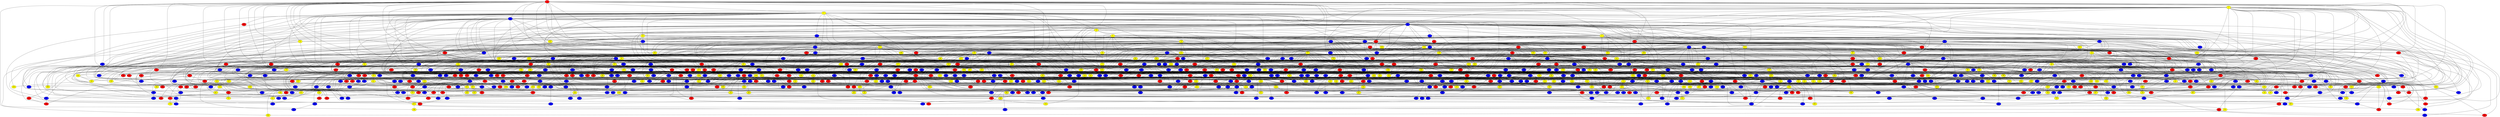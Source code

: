 graph {
0 [style = filled fillcolor = red];
1 [style = filled fillcolor = yellow];
2 [style = filled fillcolor = yellow];
3 [style = filled fillcolor = blue];
4 [style = filled fillcolor = blue];
5 [style = filled fillcolor = yellow];
6 [style = filled fillcolor = blue];
7 [style = filled fillcolor = blue];
8 [style = filled fillcolor = yellow];
9 [style = filled fillcolor = yellow];
10 [style = filled fillcolor = yellow];
11 [style = filled fillcolor = blue];
12 [style = filled fillcolor = blue];
13 [style = filled fillcolor = blue];
14 [style = filled fillcolor = yellow];
15 [style = filled fillcolor = blue];
16 [style = filled fillcolor = blue];
17 [style = filled fillcolor = blue];
18 [style = filled fillcolor = yellow];
19 [style = filled fillcolor = blue];
20 [style = filled fillcolor = blue];
21 [style = filled fillcolor = red];
22 [style = filled fillcolor = blue];
23 [style = filled fillcolor = blue];
24 [style = filled fillcolor = yellow];
25 [style = filled fillcolor = yellow];
26 [style = filled fillcolor = blue];
27 [style = filled fillcolor = red];
28 [style = filled fillcolor = blue];
29 [style = filled fillcolor = blue];
30 [style = filled fillcolor = yellow];
31 [style = filled fillcolor = blue];
32 [style = filled fillcolor = red];
33 [style = filled fillcolor = red];
34 [style = filled fillcolor = yellow];
35 [style = filled fillcolor = red];
36 [style = filled fillcolor = yellow];
37 [style = filled fillcolor = yellow];
38 [style = filled fillcolor = blue];
39 [style = filled fillcolor = yellow];
40 [style = filled fillcolor = red];
41 [style = filled fillcolor = red];
42 [style = filled fillcolor = red];
43 [style = filled fillcolor = yellow];
44 [style = filled fillcolor = yellow];
45 [style = filled fillcolor = blue];
46 [style = filled fillcolor = yellow];
47 [style = filled fillcolor = red];
48 [style = filled fillcolor = red];
49 [style = filled fillcolor = red];
50 [style = filled fillcolor = yellow];
51 [style = filled fillcolor = yellow];
52 [style = filled fillcolor = yellow];
53 [style = filled fillcolor = red];
54 [style = filled fillcolor = blue];
55 [style = filled fillcolor = blue];
56 [style = filled fillcolor = yellow];
57 [style = filled fillcolor = blue];
58 [style = filled fillcolor = red];
59 [style = filled fillcolor = yellow];
60 [style = filled fillcolor = blue];
61 [style = filled fillcolor = blue];
62 [style = filled fillcolor = red];
63 [style = filled fillcolor = blue];
64 [style = filled fillcolor = red];
65 [style = filled fillcolor = red];
66 [style = filled fillcolor = yellow];
67 [style = filled fillcolor = blue];
68 [style = filled fillcolor = blue];
69 [style = filled fillcolor = blue];
70 [style = filled fillcolor = blue];
71 [style = filled fillcolor = blue];
72 [style = filled fillcolor = red];
73 [style = filled fillcolor = blue];
74 [style = filled fillcolor = blue];
75 [style = filled fillcolor = red];
76 [style = filled fillcolor = red];
77 [style = filled fillcolor = blue];
78 [style = filled fillcolor = blue];
79 [style = filled fillcolor = red];
80 [style = filled fillcolor = yellow];
81 [style = filled fillcolor = blue];
82 [style = filled fillcolor = blue];
83 [style = filled fillcolor = blue];
84 [style = filled fillcolor = blue];
85 [style = filled fillcolor = red];
86 [style = filled fillcolor = red];
87 [style = filled fillcolor = yellow];
88 [style = filled fillcolor = red];
89 [style = filled fillcolor = yellow];
90 [style = filled fillcolor = yellow];
91 [style = filled fillcolor = yellow];
92 [style = filled fillcolor = yellow];
93 [style = filled fillcolor = red];
94 [style = filled fillcolor = yellow];
95 [style = filled fillcolor = red];
96 [style = filled fillcolor = blue];
97 [style = filled fillcolor = blue];
98 [style = filled fillcolor = blue];
99 [style = filled fillcolor = yellow];
100 [style = filled fillcolor = blue];
101 [style = filled fillcolor = yellow];
102 [style = filled fillcolor = yellow];
103 [style = filled fillcolor = yellow];
104 [style = filled fillcolor = blue];
105 [style = filled fillcolor = blue];
106 [style = filled fillcolor = red];
107 [style = filled fillcolor = blue];
108 [style = filled fillcolor = blue];
109 [style = filled fillcolor = yellow];
110 [style = filled fillcolor = yellow];
111 [style = filled fillcolor = blue];
112 [style = filled fillcolor = red];
113 [style = filled fillcolor = blue];
114 [style = filled fillcolor = yellow];
115 [style = filled fillcolor = red];
116 [style = filled fillcolor = yellow];
117 [style = filled fillcolor = blue];
118 [style = filled fillcolor = red];
119 [style = filled fillcolor = blue];
120 [style = filled fillcolor = blue];
121 [style = filled fillcolor = red];
122 [style = filled fillcolor = red];
123 [style = filled fillcolor = red];
124 [style = filled fillcolor = red];
125 [style = filled fillcolor = red];
126 [style = filled fillcolor = red];
127 [style = filled fillcolor = blue];
128 [style = filled fillcolor = yellow];
129 [style = filled fillcolor = blue];
130 [style = filled fillcolor = red];
131 [style = filled fillcolor = yellow];
132 [style = filled fillcolor = red];
133 [style = filled fillcolor = blue];
134 [style = filled fillcolor = blue];
135 [style = filled fillcolor = blue];
136 [style = filled fillcolor = red];
137 [style = filled fillcolor = yellow];
138 [style = filled fillcolor = yellow];
139 [style = filled fillcolor = yellow];
140 [style = filled fillcolor = red];
141 [style = filled fillcolor = blue];
142 [style = filled fillcolor = yellow];
143 [style = filled fillcolor = blue];
144 [style = filled fillcolor = blue];
145 [style = filled fillcolor = blue];
146 [style = filled fillcolor = blue];
147 [style = filled fillcolor = blue];
148 [style = filled fillcolor = red];
149 [style = filled fillcolor = blue];
150 [style = filled fillcolor = blue];
151 [style = filled fillcolor = red];
152 [style = filled fillcolor = blue];
153 [style = filled fillcolor = red];
154 [style = filled fillcolor = red];
155 [style = filled fillcolor = blue];
156 [style = filled fillcolor = red];
157 [style = filled fillcolor = red];
158 [style = filled fillcolor = yellow];
159 [style = filled fillcolor = blue];
160 [style = filled fillcolor = blue];
161 [style = filled fillcolor = blue];
162 [style = filled fillcolor = red];
163 [style = filled fillcolor = blue];
164 [style = filled fillcolor = yellow];
165 [style = filled fillcolor = red];
166 [style = filled fillcolor = yellow];
167 [style = filled fillcolor = blue];
168 [style = filled fillcolor = blue];
169 [style = filled fillcolor = blue];
170 [style = filled fillcolor = yellow];
171 [style = filled fillcolor = red];
172 [style = filled fillcolor = blue];
173 [style = filled fillcolor = yellow];
174 [style = filled fillcolor = blue];
175 [style = filled fillcolor = blue];
176 [style = filled fillcolor = red];
177 [style = filled fillcolor = yellow];
178 [style = filled fillcolor = blue];
179 [style = filled fillcolor = red];
180 [style = filled fillcolor = yellow];
181 [style = filled fillcolor = red];
182 [style = filled fillcolor = blue];
183 [style = filled fillcolor = red];
184 [style = filled fillcolor = yellow];
185 [style = filled fillcolor = yellow];
186 [style = filled fillcolor = red];
187 [style = filled fillcolor = red];
188 [style = filled fillcolor = red];
189 [style = filled fillcolor = red];
190 [style = filled fillcolor = red];
191 [style = filled fillcolor = blue];
192 [style = filled fillcolor = blue];
193 [style = filled fillcolor = red];
194 [style = filled fillcolor = yellow];
195 [style = filled fillcolor = red];
196 [style = filled fillcolor = blue];
197 [style = filled fillcolor = blue];
198 [style = filled fillcolor = yellow];
199 [style = filled fillcolor = yellow];
200 [style = filled fillcolor = blue];
201 [style = filled fillcolor = red];
202 [style = filled fillcolor = red];
203 [style = filled fillcolor = red];
204 [style = filled fillcolor = blue];
205 [style = filled fillcolor = yellow];
206 [style = filled fillcolor = yellow];
207 [style = filled fillcolor = red];
208 [style = filled fillcolor = blue];
209 [style = filled fillcolor = blue];
210 [style = filled fillcolor = blue];
211 [style = filled fillcolor = yellow];
212 [style = filled fillcolor = yellow];
213 [style = filled fillcolor = red];
214 [style = filled fillcolor = yellow];
215 [style = filled fillcolor = yellow];
216 [style = filled fillcolor = red];
217 [style = filled fillcolor = blue];
218 [style = filled fillcolor = blue];
219 [style = filled fillcolor = red];
220 [style = filled fillcolor = blue];
221 [style = filled fillcolor = yellow];
222 [style = filled fillcolor = blue];
223 [style = filled fillcolor = blue];
224 [style = filled fillcolor = blue];
225 [style = filled fillcolor = red];
226 [style = filled fillcolor = yellow];
227 [style = filled fillcolor = red];
228 [style = filled fillcolor = blue];
229 [style = filled fillcolor = red];
230 [style = filled fillcolor = red];
231 [style = filled fillcolor = yellow];
232 [style = filled fillcolor = blue];
233 [style = filled fillcolor = red];
234 [style = filled fillcolor = blue];
235 [style = filled fillcolor = yellow];
236 [style = filled fillcolor = blue];
237 [style = filled fillcolor = yellow];
238 [style = filled fillcolor = red];
239 [style = filled fillcolor = yellow];
240 [style = filled fillcolor = red];
241 [style = filled fillcolor = blue];
242 [style = filled fillcolor = yellow];
243 [style = filled fillcolor = blue];
244 [style = filled fillcolor = blue];
245 [style = filled fillcolor = red];
246 [style = filled fillcolor = red];
247 [style = filled fillcolor = blue];
248 [style = filled fillcolor = red];
249 [style = filled fillcolor = blue];
250 [style = filled fillcolor = yellow];
251 [style = filled fillcolor = red];
252 [style = filled fillcolor = red];
253 [style = filled fillcolor = blue];
254 [style = filled fillcolor = blue];
255 [style = filled fillcolor = blue];
256 [style = filled fillcolor = red];
257 [style = filled fillcolor = blue];
258 [style = filled fillcolor = blue];
259 [style = filled fillcolor = blue];
260 [style = filled fillcolor = red];
261 [style = filled fillcolor = yellow];
262 [style = filled fillcolor = blue];
263 [style = filled fillcolor = yellow];
264 [style = filled fillcolor = red];
265 [style = filled fillcolor = blue];
266 [style = filled fillcolor = red];
267 [style = filled fillcolor = blue];
268 [style = filled fillcolor = yellow];
269 [style = filled fillcolor = blue];
270 [style = filled fillcolor = red];
271 [style = filled fillcolor = red];
272 [style = filled fillcolor = yellow];
273 [style = filled fillcolor = blue];
274 [style = filled fillcolor = yellow];
275 [style = filled fillcolor = red];
276 [style = filled fillcolor = blue];
277 [style = filled fillcolor = blue];
278 [style = filled fillcolor = yellow];
279 [style = filled fillcolor = blue];
280 [style = filled fillcolor = blue];
281 [style = filled fillcolor = yellow];
282 [style = filled fillcolor = blue];
283 [style = filled fillcolor = blue];
284 [style = filled fillcolor = red];
285 [style = filled fillcolor = blue];
286 [style = filled fillcolor = yellow];
287 [style = filled fillcolor = yellow];
288 [style = filled fillcolor = blue];
289 [style = filled fillcolor = blue];
290 [style = filled fillcolor = red];
291 [style = filled fillcolor = red];
292 [style = filled fillcolor = yellow];
293 [style = filled fillcolor = yellow];
294 [style = filled fillcolor = blue];
295 [style = filled fillcolor = red];
296 [style = filled fillcolor = red];
297 [style = filled fillcolor = blue];
298 [style = filled fillcolor = blue];
299 [style = filled fillcolor = yellow];
300 [style = filled fillcolor = red];
301 [style = filled fillcolor = red];
302 [style = filled fillcolor = yellow];
303 [style = filled fillcolor = yellow];
304 [style = filled fillcolor = red];
305 [style = filled fillcolor = yellow];
306 [style = filled fillcolor = yellow];
307 [style = filled fillcolor = red];
308 [style = filled fillcolor = red];
309 [style = filled fillcolor = blue];
310 [style = filled fillcolor = red];
311 [style = filled fillcolor = yellow];
312 [style = filled fillcolor = blue];
313 [style = filled fillcolor = yellow];
314 [style = filled fillcolor = red];
315 [style = filled fillcolor = yellow];
316 [style = filled fillcolor = red];
317 [style = filled fillcolor = red];
318 [style = filled fillcolor = red];
319 [style = filled fillcolor = red];
320 [style = filled fillcolor = red];
321 [style = filled fillcolor = yellow];
322 [style = filled fillcolor = blue];
323 [style = filled fillcolor = red];
324 [style = filled fillcolor = yellow];
325 [style = filled fillcolor = blue];
326 [style = filled fillcolor = blue];
327 [style = filled fillcolor = yellow];
328 [style = filled fillcolor = blue];
329 [style = filled fillcolor = blue];
330 [style = filled fillcolor = yellow];
331 [style = filled fillcolor = blue];
332 [style = filled fillcolor = yellow];
333 [style = filled fillcolor = blue];
334 [style = filled fillcolor = blue];
335 [style = filled fillcolor = blue];
336 [style = filled fillcolor = blue];
337 [style = filled fillcolor = yellow];
338 [style = filled fillcolor = red];
339 [style = filled fillcolor = blue];
340 [style = filled fillcolor = yellow];
341 [style = filled fillcolor = blue];
342 [style = filled fillcolor = red];
343 [style = filled fillcolor = red];
344 [style = filled fillcolor = blue];
345 [style = filled fillcolor = yellow];
346 [style = filled fillcolor = yellow];
347 [style = filled fillcolor = red];
348 [style = filled fillcolor = red];
349 [style = filled fillcolor = yellow];
350 [style = filled fillcolor = blue];
351 [style = filled fillcolor = red];
352 [style = filled fillcolor = blue];
353 [style = filled fillcolor = blue];
354 [style = filled fillcolor = blue];
355 [style = filled fillcolor = yellow];
356 [style = filled fillcolor = blue];
357 [style = filled fillcolor = red];
358 [style = filled fillcolor = blue];
359 [style = filled fillcolor = red];
360 [style = filled fillcolor = blue];
361 [style = filled fillcolor = blue];
362 [style = filled fillcolor = blue];
363 [style = filled fillcolor = blue];
364 [style = filled fillcolor = blue];
365 [style = filled fillcolor = yellow];
366 [style = filled fillcolor = red];
367 [style = filled fillcolor = yellow];
368 [style = filled fillcolor = blue];
369 [style = filled fillcolor = blue];
370 [style = filled fillcolor = blue];
371 [style = filled fillcolor = blue];
372 [style = filled fillcolor = blue];
373 [style = filled fillcolor = blue];
374 [style = filled fillcolor = yellow];
375 [style = filled fillcolor = yellow];
376 [style = filled fillcolor = blue];
377 [style = filled fillcolor = yellow];
378 [style = filled fillcolor = blue];
379 [style = filled fillcolor = red];
380 [style = filled fillcolor = blue];
381 [style = filled fillcolor = red];
382 [style = filled fillcolor = blue];
383 [style = filled fillcolor = red];
384 [style = filled fillcolor = yellow];
385 [style = filled fillcolor = blue];
386 [style = filled fillcolor = blue];
387 [style = filled fillcolor = yellow];
388 [style = filled fillcolor = red];
389 [style = filled fillcolor = yellow];
390 [style = filled fillcolor = yellow];
391 [style = filled fillcolor = blue];
392 [style = filled fillcolor = red];
393 [style = filled fillcolor = red];
394 [style = filled fillcolor = blue];
395 [style = filled fillcolor = red];
396 [style = filled fillcolor = blue];
397 [style = filled fillcolor = yellow];
398 [style = filled fillcolor = red];
399 [style = filled fillcolor = red];
400 [style = filled fillcolor = yellow];
401 [style = filled fillcolor = blue];
402 [style = filled fillcolor = blue];
403 [style = filled fillcolor = yellow];
404 [style = filled fillcolor = blue];
405 [style = filled fillcolor = red];
406 [style = filled fillcolor = red];
407 [style = filled fillcolor = yellow];
408 [style = filled fillcolor = blue];
409 [style = filled fillcolor = yellow];
410 [style = filled fillcolor = blue];
411 [style = filled fillcolor = red];
412 [style = filled fillcolor = blue];
413 [style = filled fillcolor = blue];
414 [style = filled fillcolor = yellow];
415 [style = filled fillcolor = yellow];
416 [style = filled fillcolor = yellow];
417 [style = filled fillcolor = blue];
418 [style = filled fillcolor = blue];
419 [style = filled fillcolor = red];
420 [style = filled fillcolor = blue];
421 [style = filled fillcolor = red];
422 [style = filled fillcolor = blue];
423 [style = filled fillcolor = red];
424 [style = filled fillcolor = yellow];
425 [style = filled fillcolor = yellow];
426 [style = filled fillcolor = blue];
427 [style = filled fillcolor = yellow];
428 [style = filled fillcolor = red];
429 [style = filled fillcolor = red];
430 [style = filled fillcolor = blue];
431 [style = filled fillcolor = yellow];
432 [style = filled fillcolor = blue];
433 [style = filled fillcolor = red];
434 [style = filled fillcolor = red];
435 [style = filled fillcolor = red];
436 [style = filled fillcolor = yellow];
437 [style = filled fillcolor = yellow];
438 [style = filled fillcolor = red];
439 [style = filled fillcolor = blue];
440 [style = filled fillcolor = red];
441 [style = filled fillcolor = yellow];
442 [style = filled fillcolor = yellow];
443 [style = filled fillcolor = red];
444 [style = filled fillcolor = yellow];
445 [style = filled fillcolor = red];
446 [style = filled fillcolor = red];
447 [style = filled fillcolor = blue];
448 [style = filled fillcolor = red];
449 [style = filled fillcolor = blue];
450 [style = filled fillcolor = blue];
451 [style = filled fillcolor = yellow];
452 [style = filled fillcolor = blue];
453 [style = filled fillcolor = blue];
454 [style = filled fillcolor = red];
455 [style = filled fillcolor = yellow];
456 [style = filled fillcolor = blue];
457 [style = filled fillcolor = yellow];
458 [style = filled fillcolor = blue];
459 [style = filled fillcolor = blue];
460 [style = filled fillcolor = red];
461 [style = filled fillcolor = blue];
462 [style = filled fillcolor = blue];
463 [style = filled fillcolor = blue];
464 [style = filled fillcolor = blue];
465 [style = filled fillcolor = blue];
466 [style = filled fillcolor = blue];
467 [style = filled fillcolor = blue];
468 [style = filled fillcolor = blue];
469 [style = filled fillcolor = blue];
470 [style = filled fillcolor = blue];
471 [style = filled fillcolor = red];
472 [style = filled fillcolor = red];
473 [style = filled fillcolor = blue];
474 [style = filled fillcolor = yellow];
475 [style = filled fillcolor = blue];
476 [style = filled fillcolor = red];
477 [style = filled fillcolor = yellow];
478 [style = filled fillcolor = yellow];
479 [style = filled fillcolor = red];
480 [style = filled fillcolor = blue];
481 [style = filled fillcolor = red];
482 [style = filled fillcolor = yellow];
483 [style = filled fillcolor = yellow];
484 [style = filled fillcolor = blue];
485 [style = filled fillcolor = blue];
486 [style = filled fillcolor = yellow];
487 [style = filled fillcolor = blue];
488 [style = filled fillcolor = yellow];
489 [style = filled fillcolor = blue];
490 [style = filled fillcolor = blue];
491 [style = filled fillcolor = blue];
492 [style = filled fillcolor = red];
493 [style = filled fillcolor = red];
494 [style = filled fillcolor = yellow];
495 [style = filled fillcolor = blue];
496 [style = filled fillcolor = yellow];
497 [style = filled fillcolor = red];
498 [style = filled fillcolor = red];
499 [style = filled fillcolor = red];
500 [style = filled fillcolor = yellow];
501 [style = filled fillcolor = yellow];
502 [style = filled fillcolor = red];
503 [style = filled fillcolor = blue];
504 [style = filled fillcolor = blue];
505 [style = filled fillcolor = red];
506 [style = filled fillcolor = yellow];
507 [style = filled fillcolor = blue];
508 [style = filled fillcolor = yellow];
509 [style = filled fillcolor = blue];
510 [style = filled fillcolor = blue];
511 [style = filled fillcolor = blue];
512 [style = filled fillcolor = blue];
513 [style = filled fillcolor = blue];
514 [style = filled fillcolor = blue];
515 [style = filled fillcolor = blue];
516 [style = filled fillcolor = red];
517 [style = filled fillcolor = yellow];
518 [style = filled fillcolor = yellow];
519 [style = filled fillcolor = red];
520 [style = filled fillcolor = red];
521 [style = filled fillcolor = yellow];
522 [style = filled fillcolor = blue];
523 [style = filled fillcolor = red];
524 [style = filled fillcolor = blue];
525 [style = filled fillcolor = blue];
526 [style = filled fillcolor = blue];
527 [style = filled fillcolor = red];
528 [style = filled fillcolor = blue];
529 [style = filled fillcolor = red];
530 [style = filled fillcolor = yellow];
531 [style = filled fillcolor = blue];
532 [style = filled fillcolor = red];
533 [style = filled fillcolor = blue];
534 [style = filled fillcolor = red];
535 [style = filled fillcolor = blue];
536 [style = filled fillcolor = red];
537 [style = filled fillcolor = blue];
538 [style = filled fillcolor = red];
539 [style = filled fillcolor = blue];
540 [style = filled fillcolor = yellow];
541 [style = filled fillcolor = red];
542 [style = filled fillcolor = blue];
543 [style = filled fillcolor = red];
544 [style = filled fillcolor = yellow];
545 [style = filled fillcolor = blue];
546 [style = filled fillcolor = yellow];
547 [style = filled fillcolor = blue];
548 [style = filled fillcolor = blue];
549 [style = filled fillcolor = blue];
550 [style = filled fillcolor = blue];
551 [style = filled fillcolor = yellow];
552 [style = filled fillcolor = blue];
553 [style = filled fillcolor = yellow];
554 [style = filled fillcolor = blue];
555 [style = filled fillcolor = yellow];
556 [style = filled fillcolor = blue];
557 [style = filled fillcolor = blue];
558 [style = filled fillcolor = blue];
559 [style = filled fillcolor = blue];
560 [style = filled fillcolor = blue];
561 [style = filled fillcolor = blue];
562 [style = filled fillcolor = yellow];
563 [style = filled fillcolor = yellow];
564 [style = filled fillcolor = blue];
565 [style = filled fillcolor = blue];
566 [style = filled fillcolor = yellow];
567 [style = filled fillcolor = blue];
568 [style = filled fillcolor = blue];
569 [style = filled fillcolor = yellow];
570 [style = filled fillcolor = blue];
571 [style = filled fillcolor = blue];
572 [style = filled fillcolor = blue];
573 [style = filled fillcolor = blue];
574 [style = filled fillcolor = red];
575 [style = filled fillcolor = blue];
576 [style = filled fillcolor = blue];
577 [style = filled fillcolor = yellow];
578 [style = filled fillcolor = yellow];
579 [style = filled fillcolor = red];
580 [style = filled fillcolor = blue];
581 [style = filled fillcolor = yellow];
582 [style = filled fillcolor = blue];
583 [style = filled fillcolor = blue];
584 [style = filled fillcolor = red];
585 [style = filled fillcolor = blue];
586 [style = filled fillcolor = yellow];
587 [style = filled fillcolor = blue];
588 [style = filled fillcolor = yellow];
589 [style = filled fillcolor = red];
590 [style = filled fillcolor = yellow];
591 [style = filled fillcolor = yellow];
592 [style = filled fillcolor = yellow];
593 [style = filled fillcolor = yellow];
594 [style = filled fillcolor = blue];
595 [style = filled fillcolor = blue];
596 [style = filled fillcolor = blue];
597 [style = filled fillcolor = yellow];
598 [style = filled fillcolor = yellow];
599 [style = filled fillcolor = blue];
600 [style = filled fillcolor = blue];
601 [style = filled fillcolor = yellow];
602 [style = filled fillcolor = red];
603 [style = filled fillcolor = blue];
604 [style = filled fillcolor = blue];
605 [style = filled fillcolor = blue];
606 [style = filled fillcolor = blue];
607 [style = filled fillcolor = yellow];
608 [style = filled fillcolor = yellow];
609 [style = filled fillcolor = blue];
610 [style = filled fillcolor = yellow];
611 [style = filled fillcolor = red];
612 [style = filled fillcolor = red];
613 [style = filled fillcolor = yellow];
614 [style = filled fillcolor = yellow];
615 [style = filled fillcolor = blue];
616 [style = filled fillcolor = red];
617 [style = filled fillcolor = yellow];
618 [style = filled fillcolor = blue];
619 [style = filled fillcolor = blue];
620 [style = filled fillcolor = red];
621 [style = filled fillcolor = red];
622 [style = filled fillcolor = yellow];
623 [style = filled fillcolor = yellow];
624 [style = filled fillcolor = red];
625 [style = filled fillcolor = red];
626 [style = filled fillcolor = blue];
627 [style = filled fillcolor = yellow];
628 [style = filled fillcolor = blue];
629 [style = filled fillcolor = yellow];
630 [style = filled fillcolor = yellow];
631 [style = filled fillcolor = blue];
632 [style = filled fillcolor = blue];
633 [style = filled fillcolor = blue];
634 [style = filled fillcolor = blue];
635 [style = filled fillcolor = red];
636 [style = filled fillcolor = blue];
637 [style = filled fillcolor = red];
638 [style = filled fillcolor = blue];
639 [style = filled fillcolor = blue];
640 [style = filled fillcolor = red];
641 [style = filled fillcolor = blue];
642 [style = filled fillcolor = blue];
643 [style = filled fillcolor = yellow];
644 [style = filled fillcolor = blue];
645 [style = filled fillcolor = red];
646 [style = filled fillcolor = blue];
647 [style = filled fillcolor = yellow];
648 [style = filled fillcolor = blue];
649 [style = filled fillcolor = blue];
650 [style = filled fillcolor = blue];
651 [style = filled fillcolor = yellow];
652 [style = filled fillcolor = yellow];
653 [style = filled fillcolor = blue];
654 [style = filled fillcolor = yellow];
655 [style = filled fillcolor = blue];
656 [style = filled fillcolor = blue];
657 [style = filled fillcolor = red];
658 [style = filled fillcolor = blue];
659 [style = filled fillcolor = blue];
660 [style = filled fillcolor = blue];
661 [style = filled fillcolor = blue];
662 [style = filled fillcolor = blue];
663 [style = filled fillcolor = blue];
664 [style = filled fillcolor = red];
665 [style = filled fillcolor = yellow];
666 [style = filled fillcolor = blue];
667 [style = filled fillcolor = yellow];
668 [style = filled fillcolor = blue];
669 [style = filled fillcolor = red];
670 [style = filled fillcolor = red];
671 [style = filled fillcolor = blue];
672 [style = filled fillcolor = yellow];
673 [style = filled fillcolor = red];
674 [style = filled fillcolor = red];
675 [style = filled fillcolor = red];
676 [style = filled fillcolor = blue];
677 [style = filled fillcolor = blue];
678 [style = filled fillcolor = blue];
679 [style = filled fillcolor = red];
680 [style = filled fillcolor = blue];
681 [style = filled fillcolor = red];
682 [style = filled fillcolor = blue];
683 [style = filled fillcolor = blue];
684 [style = filled fillcolor = red];
685 [style = filled fillcolor = yellow];
686 [style = filled fillcolor = blue];
687 [style = filled fillcolor = yellow];
688 [style = filled fillcolor = yellow];
689 [style = filled fillcolor = blue];
690 [style = filled fillcolor = yellow];
691 [style = filled fillcolor = blue];
692 [style = filled fillcolor = blue];
693 [style = filled fillcolor = blue];
694 [style = filled fillcolor = red];
695 [style = filled fillcolor = blue];
696 [style = filled fillcolor = blue];
697 [style = filled fillcolor = blue];
698 [style = filled fillcolor = yellow];
699 [style = filled fillcolor = red];
700 [style = filled fillcolor = blue];
701 [style = filled fillcolor = yellow];
702 [style = filled fillcolor = blue];
703 [style = filled fillcolor = blue];
704 [style = filled fillcolor = red];
705 [style = filled fillcolor = yellow];
706 [style = filled fillcolor = red];
707 [style = filled fillcolor = yellow];
708 [style = filled fillcolor = blue];
709 [style = filled fillcolor = red];
710 [style = filled fillcolor = yellow];
711 [style = filled fillcolor = blue];
712 [style = filled fillcolor = yellow];
713 [style = filled fillcolor = red];
714 [style = filled fillcolor = red];
715 [style = filled fillcolor = blue];
716 [style = filled fillcolor = yellow];
717 [style = filled fillcolor = red];
718 [style = filled fillcolor = blue];
719 [style = filled fillcolor = yellow];
720 [style = filled fillcolor = red];
721 [style = filled fillcolor = blue];
722 [style = filled fillcolor = red];
723 [style = filled fillcolor = blue];
724 [style = filled fillcolor = yellow];
725 [style = filled fillcolor = red];
726 [style = filled fillcolor = red];
727 [style = filled fillcolor = yellow];
728 [style = filled fillcolor = blue];
729 [style = filled fillcolor = yellow];
730 [style = filled fillcolor = red];
731 [style = filled fillcolor = blue];
732 [style = filled fillcolor = blue];
733 [style = filled fillcolor = yellow];
734 [style = filled fillcolor = blue];
735 [style = filled fillcolor = red];
736 [style = filled fillcolor = yellow];
737 [style = filled fillcolor = blue];
738 [style = filled fillcolor = red];
739 [style = filled fillcolor = blue];
740 [style = filled fillcolor = blue];
741 [style = filled fillcolor = yellow];
742 [style = filled fillcolor = red];
743 [style = filled fillcolor = blue];
744 [style = filled fillcolor = blue];
745 [style = filled fillcolor = blue];
746 [style = filled fillcolor = blue];
747 [style = filled fillcolor = yellow];
748 [style = filled fillcolor = blue];
749 [style = filled fillcolor = yellow];
750 [style = filled fillcolor = blue];
751 [style = filled fillcolor = yellow];
752 [style = filled fillcolor = blue];
753 [style = filled fillcolor = blue];
754 [style = filled fillcolor = red];
755 [style = filled fillcolor = yellow];
756 [style = filled fillcolor = blue];
757 [style = filled fillcolor = red];
758 [style = filled fillcolor = yellow];
759 [style = filled fillcolor = red];
760 [style = filled fillcolor = red];
761 [style = filled fillcolor = yellow];
762 [style = filled fillcolor = red];
763 [style = filled fillcolor = blue];
764 [style = filled fillcolor = red];
765 [style = filled fillcolor = yellow];
766 [style = filled fillcolor = blue];
767 [style = filled fillcolor = red];
768 [style = filled fillcolor = red];
769 [style = filled fillcolor = red];
770 [style = filled fillcolor = yellow];
771 [style = filled fillcolor = yellow];
772 [style = filled fillcolor = red];
773 [style = filled fillcolor = blue];
774 [style = filled fillcolor = blue];
775 [style = filled fillcolor = blue];
776 [style = filled fillcolor = blue];
777 [style = filled fillcolor = yellow];
778 [style = filled fillcolor = red];
779 [style = filled fillcolor = yellow];
780 [style = filled fillcolor = yellow];
781 [style = filled fillcolor = blue];
782 [style = filled fillcolor = blue];
783 [style = filled fillcolor = red];
784 [style = filled fillcolor = red];
785 [style = filled fillcolor = blue];
786 [style = filled fillcolor = yellow];
787 [style = filled fillcolor = red];
788 [style = filled fillcolor = red];
789 [style = filled fillcolor = yellow];
790 [style = filled fillcolor = red];
791 [style = filled fillcolor = blue];
792 [style = filled fillcolor = blue];
793 [style = filled fillcolor = red];
794 [style = filled fillcolor = blue];
795 [style = filled fillcolor = yellow];
796 [style = filled fillcolor = blue];
797 [style = filled fillcolor = red];
798 [style = filled fillcolor = blue];
799 [style = filled fillcolor = yellow];
800 [style = filled fillcolor = red];
801 [style = filled fillcolor = blue];
802 [style = filled fillcolor = red];
803 [style = filled fillcolor = red];
804 [style = filled fillcolor = blue];
805 [style = filled fillcolor = yellow];
806 [style = filled fillcolor = blue];
807 [style = filled fillcolor = blue];
808 [style = filled fillcolor = red];
809 [style = filled fillcolor = blue];
810 [style = filled fillcolor = yellow];
811 [style = filled fillcolor = blue];
812 [style = filled fillcolor = blue];
813 [style = filled fillcolor = yellow];
814 [style = filled fillcolor = blue];
815 [style = filled fillcolor = blue];
816 [style = filled fillcolor = blue];
817 [style = filled fillcolor = blue];
818 [style = filled fillcolor = blue];
819 [style = filled fillcolor = yellow];
820 [style = filled fillcolor = yellow];
821 [style = filled fillcolor = blue];
822 [style = filled fillcolor = blue];
823 [style = filled fillcolor = blue];
824 [style = filled fillcolor = red];
825 [style = filled fillcolor = blue];
826 [style = filled fillcolor = blue];
827 [style = filled fillcolor = yellow];
828 [style = filled fillcolor = blue];
829 [style = filled fillcolor = blue];
830 [style = filled fillcolor = yellow];
831 [style = filled fillcolor = red];
832 [style = filled fillcolor = blue];
833 [style = filled fillcolor = yellow];
834 [style = filled fillcolor = red];
835 [style = filled fillcolor = blue];
836 [style = filled fillcolor = yellow];
837 [style = filled fillcolor = blue];
838 [style = filled fillcolor = blue];
839 [style = filled fillcolor = blue];
840 [style = filled fillcolor = red];
841 [style = filled fillcolor = blue];
842 [style = filled fillcolor = red];
843 [style = filled fillcolor = yellow];
844 [style = filled fillcolor = blue];
845 [style = filled fillcolor = blue];
846 [style = filled fillcolor = yellow];
847 [style = filled fillcolor = blue];
848 [style = filled fillcolor = red];
0 -- 12;
0 -- 17;
0 -- 27;
0 -- 28;
0 -- 33;
0 -- 46;
0 -- 52;
0 -- 59;
0 -- 65;
0 -- 72;
0 -- 98;
0 -- 106;
0 -- 107;
0 -- 125;
0 -- 134;
0 -- 142;
0 -- 170;
0 -- 195;
0 -- 213;
0 -- 273;
0 -- 314;
0 -- 320;
0 -- 327;
0 -- 433;
0 -- 448;
0 -- 470;
0 -- 495;
0 -- 499;
0 -- 502;
0 -- 605;
0 -- 639;
0 -- 655;
0 -- 661;
0 -- 691;
0 -- 4;
0 -- 3;
0 -- 2;
0 -- 1;
0 -- 779;
0 -- 796;
0 -- 810;
0 -- 830;
1 -- 2;
1 -- 3;
1 -- 4;
1 -- 5;
1 -- 21;
1 -- 49;
1 -- 64;
1 -- 99;
1 -- 152;
1 -- 161;
1 -- 197;
1 -- 202;
1 -- 253;
1 -- 258;
1 -- 327;
1 -- 361;
1 -- 374;
1 -- 436;
1 -- 439;
1 -- 462;
1 -- 467;
1 -- 538;
1 -- 581;
1 -- 608;
1 -- 628;
1 -- 630;
1 -- 644;
1 -- 687;
1 -- 703;
1 -- 840;
2 -- 3;
2 -- 6;
2 -- 8;
2 -- 10;
2 -- 11;
2 -- 19;
2 -- 27;
2 -- 34;
2 -- 36;
2 -- 42;
2 -- 44;
2 -- 45;
2 -- 46;
2 -- 48;
2 -- 56;
2 -- 86;
2 -- 88;
2 -- 96;
2 -- 113;
2 -- 124;
2 -- 144;
2 -- 147;
2 -- 162;
2 -- 163;
2 -- 168;
2 -- 214;
2 -- 218;
2 -- 223;
2 -- 237;
2 -- 251;
2 -- 262;
2 -- 340;
2 -- 344;
2 -- 349;
2 -- 378;
2 -- 405;
2 -- 410;
2 -- 417;
2 -- 446;
2 -- 541;
2 -- 567;
2 -- 603;
2 -- 645;
2 -- 650;
2 -- 674;
2 -- 695;
2 -- 831;
2 -- 836;
3 -- 4;
3 -- 5;
3 -- 18;
3 -- 24;
3 -- 37;
3 -- 40;
3 -- 43;
3 -- 45;
3 -- 66;
3 -- 81;
3 -- 92;
3 -- 94;
3 -- 123;
3 -- 134;
3 -- 182;
3 -- 186;
3 -- 241;
3 -- 295;
3 -- 304;
3 -- 313;
3 -- 332;
3 -- 337;
3 -- 352;
3 -- 423;
3 -- 459;
3 -- 489;
3 -- 535;
3 -- 543;
3 -- 561;
3 -- 608;
3 -- 806;
4 -- 5;
4 -- 6;
4 -- 7;
4 -- 8;
4 -- 9;
4 -- 10;
4 -- 11;
4 -- 12;
4 -- 13;
4 -- 18;
4 -- 20;
4 -- 21;
4 -- 23;
4 -- 24;
4 -- 25;
4 -- 29;
4 -- 31;
4 -- 34;
4 -- 39;
4 -- 44;
4 -- 45;
4 -- 48;
4 -- 51;
4 -- 69;
4 -- 75;
4 -- 98;
4 -- 110;
4 -- 185;
4 -- 218;
4 -- 238;
4 -- 240;
4 -- 252;
4 -- 256;
4 -- 274;
4 -- 290;
4 -- 322;
4 -- 366;
4 -- 392;
4 -- 430;
4 -- 518;
4 -- 562;
4 -- 577;
4 -- 601;
4 -- 619;
4 -- 629;
4 -- 649;
4 -- 710;
4 -- 718;
4 -- 721;
4 -- 725;
4 -- 812;
4 -- 829;
5 -- 6;
5 -- 14;
5 -- 15;
5 -- 22;
5 -- 24;
5 -- 27;
5 -- 43;
5 -- 50;
5 -- 62;
5 -- 77;
5 -- 78;
5 -- 83;
5 -- 88;
5 -- 94;
5 -- 95;
5 -- 107;
5 -- 121;
5 -- 127;
5 -- 286;
5 -- 312;
5 -- 340;
5 -- 400;
5 -- 429;
5 -- 473;
5 -- 614;
5 -- 636;
5 -- 643;
5 -- 676;
5 -- 729;
6 -- 26;
6 -- 29;
6 -- 55;
6 -- 135;
6 -- 214;
6 -- 232;
6 -- 245;
6 -- 364;
6 -- 377;
6 -- 470;
6 -- 653;
6 -- 824;
7 -- 20;
7 -- 23;
7 -- 40;
7 -- 82;
7 -- 111;
7 -- 116;
7 -- 183;
7 -- 357;
7 -- 481;
8 -- 9;
8 -- 15;
8 -- 22;
8 -- 52;
8 -- 99;
8 -- 174;
8 -- 305;
8 -- 409;
8 -- 433;
8 -- 503;
8 -- 559;
8 -- 780;
9 -- 14;
9 -- 21;
9 -- 34;
9 -- 52;
9 -- 53;
9 -- 63;
9 -- 68;
9 -- 71;
9 -- 118;
9 -- 131;
9 -- 175;
9 -- 190;
9 -- 192;
9 -- 201;
9 -- 288;
9 -- 319;
9 -- 337;
9 -- 370;
9 -- 427;
9 -- 609;
9 -- 626;
9 -- 768;
10 -- 16;
10 -- 83;
10 -- 85;
10 -- 125;
10 -- 138;
10 -- 149;
10 -- 172;
10 -- 264;
10 -- 364;
10 -- 390;
10 -- 503;
11 -- 16;
11 -- 17;
11 -- 80;
11 -- 110;
11 -- 128;
11 -- 147;
11 -- 164;
11 -- 201;
11 -- 235;
11 -- 252;
11 -- 332;
11 -- 535;
11 -- 712;
12 -- 47;
12 -- 64;
12 -- 71;
12 -- 90;
12 -- 119;
12 -- 129;
12 -- 138;
12 -- 175;
12 -- 190;
12 -- 401;
12 -- 420;
12 -- 465;
12 -- 566;
12 -- 597;
12 -- 616;
12 -- 660;
12 -- 766;
12 -- 777;
12 -- 787;
12 -- 804;
13 -- 18;
13 -- 26;
13 -- 41;
13 -- 60;
13 -- 74;
13 -- 92;
13 -- 159;
13 -- 177;
13 -- 241;
13 -- 280;
13 -- 283;
13 -- 346;
13 -- 514;
13 -- 603;
13 -- 680;
13 -- 710;
13 -- 723;
13 -- 726;
13 -- 753;
14 -- 17;
14 -- 25;
14 -- 42;
14 -- 61;
14 -- 66;
14 -- 89;
14 -- 214;
14 -- 230;
14 -- 237;
14 -- 244;
14 -- 253;
14 -- 283;
14 -- 293;
14 -- 298;
14 -- 308;
14 -- 343;
14 -- 378;
14 -- 411;
14 -- 593;
14 -- 696;
14 -- 720;
14 -- 827;
14 -- 832;
15 -- 36;
15 -- 43;
15 -- 58;
15 -- 100;
15 -- 131;
15 -- 161;
15 -- 165;
15 -- 213;
15 -- 268;
15 -- 431;
15 -- 468;
15 -- 569;
15 -- 701;
16 -- 23;
16 -- 39;
16 -- 67;
16 -- 85;
16 -- 223;
16 -- 324;
16 -- 390;
16 -- 449;
16 -- 522;
16 -- 556;
16 -- 599;
17 -- 19;
17 -- 57;
17 -- 71;
17 -- 109;
17 -- 146;
17 -- 176;
17 -- 310;
17 -- 326;
17 -- 332;
17 -- 434;
17 -- 546;
17 -- 610;
17 -- 611;
17 -- 714;
17 -- 760;
17 -- 816;
18 -- 26;
18 -- 33;
18 -- 212;
18 -- 232;
18 -- 292;
18 -- 294;
18 -- 359;
18 -- 511;
18 -- 841;
19 -- 28;
19 -- 87;
19 -- 98;
19 -- 104;
19 -- 141;
19 -- 149;
19 -- 154;
19 -- 158;
19 -- 173;
19 -- 180;
19 -- 193;
19 -- 222;
19 -- 236;
19 -- 282;
19 -- 300;
19 -- 347;
19 -- 403;
19 -- 643;
19 -- 726;
19 -- 728;
19 -- 733;
19 -- 788;
19 -- 811;
20 -- 29;
20 -- 30;
20 -- 55;
20 -- 106;
20 -- 147;
20 -- 154;
20 -- 180;
20 -- 207;
20 -- 249;
20 -- 254;
20 -- 347;
20 -- 420;
20 -- 442;
20 -- 451;
20 -- 488;
20 -- 494;
20 -- 550;
20 -- 681;
20 -- 710;
20 -- 758;
20 -- 762;
21 -- 28;
21 -- 31;
21 -- 35;
21 -- 51;
21 -- 81;
21 -- 90;
21 -- 178;
21 -- 221;
21 -- 267;
21 -- 269;
21 -- 352;
21 -- 418;
21 -- 424;
21 -- 531;
21 -- 642;
21 -- 752;
21 -- 839;
22 -- 33;
22 -- 35;
22 -- 76;
22 -- 84;
22 -- 102;
22 -- 135;
22 -- 156;
22 -- 157;
22 -- 212;
22 -- 213;
22 -- 264;
22 -- 450;
22 -- 554;
22 -- 555;
22 -- 681;
22 -- 777;
23 -- 50;
23 -- 58;
23 -- 100;
23 -- 126;
23 -- 628;
23 -- 679;
23 -- 749;
23 -- 786;
23 -- 818;
24 -- 30;
24 -- 76;
24 -- 115;
24 -- 132;
24 -- 133;
24 -- 189;
24 -- 205;
24 -- 219;
24 -- 265;
24 -- 478;
24 -- 563;
24 -- 585;
24 -- 613;
24 -- 689;
24 -- 730;
24 -- 782;
25 -- 46;
25 -- 73;
25 -- 89;
25 -- 118;
25 -- 233;
25 -- 323;
25 -- 457;
25 -- 757;
25 -- 777;
26 -- 153;
26 -- 220;
26 -- 420;
26 -- 528;
26 -- 657;
27 -- 39;
27 -- 41;
27 -- 56;
27 -- 89;
27 -- 103;
27 -- 130;
27 -- 139;
27 -- 141;
27 -- 164;
27 -- 479;
27 -- 637;
27 -- 651;
27 -- 676;
27 -- 727;
28 -- 36;
28 -- 47;
28 -- 48;
28 -- 59;
28 -- 94;
28 -- 107;
28 -- 113;
28 -- 114;
28 -- 117;
28 -- 130;
28 -- 158;
28 -- 171;
28 -- 172;
28 -- 197;
28 -- 275;
28 -- 290;
28 -- 313;
28 -- 365;
28 -- 401;
28 -- 414;
28 -- 431;
28 -- 477;
28 -- 562;
28 -- 598;
28 -- 629;
28 -- 785;
28 -- 845;
29 -- 37;
29 -- 38;
29 -- 49;
29 -- 105;
29 -- 106;
29 -- 142;
29 -- 183;
29 -- 193;
29 -- 205;
29 -- 277;
29 -- 311;
29 -- 358;
29 -- 430;
29 -- 506;
29 -- 508;
29 -- 755;
29 -- 796;
30 -- 53;
30 -- 79;
30 -- 91;
30 -- 262;
30 -- 268;
30 -- 336;
30 -- 338;
30 -- 376;
30 -- 443;
30 -- 454;
30 -- 475;
30 -- 505;
30 -- 539;
30 -- 671;
31 -- 77;
31 -- 115;
31 -- 206;
32 -- 50;
32 -- 110;
32 -- 131;
32 -- 170;
32 -- 508;
32 -- 623;
33 -- 49;
33 -- 103;
33 -- 134;
33 -- 244;
33 -- 267;
33 -- 282;
33 -- 325;
33 -- 345;
33 -- 413;
33 -- 549;
33 -- 587;
33 -- 633;
33 -- 661;
33 -- 795;
34 -- 38;
34 -- 54;
34 -- 80;
34 -- 87;
34 -- 96;
34 -- 118;
34 -- 162;
34 -- 242;
34 -- 341;
34 -- 372;
34 -- 384;
34 -- 427;
34 -- 435;
34 -- 580;
34 -- 663;
34 -- 778;
35 -- 41;
35 -- 57;
35 -- 63;
35 -- 114;
35 -- 188;
35 -- 206;
35 -- 631;
35 -- 731;
36 -- 86;
36 -- 129;
36 -- 141;
36 -- 162;
36 -- 226;
36 -- 342;
36 -- 368;
36 -- 391;
36 -- 455;
36 -- 464;
36 -- 519;
36 -- 544;
36 -- 584;
36 -- 829;
37 -- 47;
37 -- 53;
37 -- 76;
37 -- 137;
37 -- 140;
37 -- 143;
37 -- 169;
37 -- 173;
37 -- 203;
37 -- 240;
37 -- 300;
37 -- 302;
37 -- 317;
37 -- 380;
37 -- 395;
37 -- 425;
37 -- 459;
37 -- 480;
37 -- 482;
37 -- 491;
37 -- 526;
37 -- 641;
37 -- 658;
37 -- 695;
37 -- 792;
37 -- 812;
37 -- 828;
38 -- 108;
38 -- 133;
38 -- 174;
38 -- 186;
38 -- 224;
38 -- 228;
38 -- 276;
38 -- 291;
38 -- 307;
38 -- 333;
38 -- 563;
38 -- 576;
38 -- 621;
38 -- 764;
38 -- 831;
39 -- 51;
39 -- 61;
39 -- 62;
39 -- 67;
39 -- 69;
39 -- 72;
39 -- 84;
39 -- 194;
39 -- 203;
39 -- 215;
39 -- 456;
39 -- 481;
39 -- 536;
39 -- 570;
39 -- 692;
39 -- 844;
41 -- 84;
41 -- 557;
41 -- 679;
41 -- 769;
42 -- 170;
42 -- 233;
42 -- 606;
42 -- 742;
43 -- 139;
43 -- 153;
43 -- 163;
43 -- 176;
43 -- 201;
43 -- 227;
43 -- 309;
43 -- 351;
43 -- 375;
43 -- 423;
43 -- 462;
43 -- 586;
43 -- 834;
44 -- 59;
44 -- 338;
44 -- 441;
44 -- 564;
44 -- 578;
44 -- 691;
44 -- 706;
44 -- 786;
45 -- 82;
45 -- 101;
45 -- 145;
45 -- 298;
45 -- 348;
45 -- 498;
45 -- 505;
45 -- 577;
46 -- 60;
46 -- 192;
46 -- 208;
46 -- 397;
46 -- 553;
46 -- 666;
46 -- 683;
46 -- 709;
47 -- 144;
47 -- 320;
47 -- 351;
47 -- 496;
47 -- 589;
47 -- 695;
47 -- 778;
47 -- 822;
48 -- 58;
48 -- 79;
48 -- 124;
48 -- 145;
48 -- 217;
48 -- 342;
48 -- 473;
48 -- 505;
48 -- 554;
48 -- 630;
48 -- 761;
49 -- 167;
49 -- 209;
49 -- 277;
49 -- 358;
49 -- 409;
49 -- 450;
49 -- 524;
49 -- 574;
49 -- 831;
50 -- 54;
50 -- 88;
50 -- 159;
50 -- 216;
50 -- 305;
50 -- 331;
50 -- 533;
50 -- 620;
50 -- 621;
50 -- 675;
51 -- 62;
51 -- 271;
51 -- 325;
51 -- 403;
51 -- 513;
52 -- 322;
52 -- 684;
52 -- 770;
53 -- 70;
53 -- 226;
53 -- 229;
53 -- 270;
53 -- 323;
53 -- 453;
53 -- 510;
53 -- 583;
53 -- 797;
54 -- 64;
54 -- 73;
54 -- 91;
54 -- 197;
54 -- 275;
54 -- 288;
54 -- 324;
54 -- 444;
54 -- 454;
54 -- 516;
54 -- 525;
54 -- 544;
54 -- 640;
55 -- 99;
55 -- 120;
55 -- 126;
55 -- 144;
55 -- 159;
55 -- 166;
55 -- 234;
55 -- 286;
55 -- 300;
55 -- 355;
55 -- 356;
55 -- 360;
55 -- 472;
55 -- 525;
55 -- 592;
55 -- 602;
55 -- 734;
55 -- 832;
56 -- 212;
56 -- 526;
56 -- 823;
57 -- 66;
57 -- 81;
57 -- 82;
57 -- 117;
57 -- 317;
57 -- 400;
57 -- 447;
57 -- 452;
57 -- 637;
57 -- 738;
58 -- 151;
58 -- 160;
58 -- 204;
58 -- 273;
58 -- 285;
58 -- 348;
58 -- 408;
58 -- 449;
58 -- 604;
58 -- 613;
59 -- 61;
59 -- 80;
59 -- 93;
59 -- 95;
59 -- 101;
59 -- 113;
59 -- 167;
59 -- 195;
59 -- 243;
59 -- 256;
59 -- 289;
59 -- 550;
59 -- 634;
59 -- 802;
60 -- 152;
60 -- 188;
60 -- 293;
60 -- 312;
60 -- 319;
60 -- 654;
61 -- 69;
61 -- 75;
61 -- 93;
61 -- 151;
61 -- 168;
61 -- 359;
61 -- 426;
61 -- 507;
62 -- 70;
62 -- 161;
62 -- 480;
63 -- 68;
63 -- 97;
63 -- 104;
63 -- 108;
63 -- 165;
63 -- 231;
63 -- 328;
63 -- 441;
63 -- 528;
63 -- 567;
63 -- 639;
63 -- 833;
64 -- 83;
64 -- 127;
64 -- 178;
64 -- 355;
64 -- 472;
64 -- 488;
65 -- 74;
65 -- 75;
65 -- 78;
65 -- 284;
65 -- 331;
65 -- 499;
65 -- 705;
66 -- 238;
66 -- 247;
66 -- 311;
66 -- 334;
66 -- 335;
66 -- 395;
66 -- 448;
66 -- 529;
66 -- 540;
67 -- 112;
67 -- 132;
67 -- 677;
68 -- 70;
68 -- 289;
68 -- 713;
69 -- 91;
69 -- 93;
69 -- 102;
69 -- 148;
69 -- 210;
69 -- 268;
69 -- 269;
69 -- 587;
69 -- 617;
69 -- 635;
69 -- 686;
70 -- 104;
70 -- 122;
70 -- 263;
70 -- 380;
71 -- 199;
71 -- 328;
71 -- 557;
71 -- 559;
72 -- 276;
72 -- 694;
73 -- 129;
73 -- 174;
73 -- 232;
73 -- 294;
73 -- 366;
73 -- 385;
73 -- 509;
73 -- 698;
74 -- 101;
74 -- 128;
74 -- 173;
74 -- 203;
74 -- 208;
74 -- 222;
74 -- 245;
74 -- 282;
74 -- 364;
74 -- 512;
74 -- 537;
74 -- 582;
74 -- 607;
74 -- 651;
74 -- 769;
74 -- 824;
75 -- 224;
75 -- 444;
75 -- 471;
75 -- 482;
75 -- 556;
75 -- 593;
75 -- 808;
77 -- 155;
77 -- 250;
77 -- 670;
77 -- 791;
77 -- 827;
78 -- 97;
78 -- 157;
78 -- 179;
78 -- 187;
78 -- 190;
78 -- 223;
78 -- 241;
78 -- 377;
78 -- 428;
78 -- 492;
78 -- 495;
78 -- 539;
78 -- 748;
78 -- 782;
78 -- 795;
78 -- 844;
79 -- 407;
79 -- 468;
79 -- 680;
79 -- 756;
79 -- 814;
80 -- 109;
80 -- 111;
80 -- 143;
80 -- 166;
80 -- 179;
80 -- 194;
80 -- 211;
80 -- 225;
80 -- 334;
80 -- 357;
80 -- 521;
80 -- 549;
80 -- 627;
80 -- 731;
81 -- 253;
81 -- 396;
81 -- 522;
81 -- 663;
81 -- 675;
82 -- 97;
82 -- 109;
82 -- 132;
82 -- 151;
82 -- 182;
82 -- 246;
82 -- 550;
82 -- 800;
83 -- 177;
83 -- 187;
83 -- 682;
83 -- 684;
83 -- 809;
83 -- 820;
84 -- 103;
84 -- 401;
84 -- 605;
84 -- 614;
84 -- 709;
84 -- 749;
85 -- 86;
85 -- 123;
85 -- 145;
85 -- 149;
85 -- 407;
85 -- 419;
85 -- 429;
85 -- 560;
85 -- 677;
85 -- 694;
86 -- 150;
86 -- 200;
86 -- 215;
86 -- 297;
86 -- 491;
86 -- 496;
86 -- 502;
86 -- 585;
86 -- 601;
86 -- 704;
86 -- 781;
87 -- 92;
87 -- 121;
87 -- 122;
88 -- 310;
88 -- 608;
88 -- 793;
89 -- 100;
89 -- 136;
89 -- 139;
89 -- 140;
90 -- 119;
90 -- 184;
90 -- 191;
90 -- 194;
90 -- 211;
90 -- 244;
90 -- 387;
90 -- 569;
90 -- 700;
91 -- 196;
91 -- 245;
91 -- 307;
91 -- 347;
91 -- 780;
92 -- 125;
92 -- 315;
92 -- 493;
92 -- 696;
93 -- 165;
93 -- 296;
93 -- 308;
93 -- 639;
93 -- 654;
93 -- 690;
93 -- 760;
94 -- 185;
94 -- 261;
94 -- 303;
94 -- 356;
94 -- 460;
94 -- 525;
94 -- 605;
94 -- 611;
96 -- 153;
96 -- 254;
96 -- 354;
96 -- 471;
96 -- 519;
96 -- 612;
96 -- 662;
97 -- 114;
97 -- 603;
97 -- 629;
98 -- 150;
98 -- 172;
98 -- 258;
98 -- 280;
98 -- 297;
98 -- 456;
98 -- 476;
98 -- 622;
98 -- 742;
99 -- 255;
99 -- 338;
99 -- 439;
99 -- 637;
99 -- 688;
99 -- 752;
100 -- 124;
100 -- 243;
100 -- 326;
100 -- 398;
100 -- 506;
100 -- 703;
100 -- 767;
100 -- 771;
100 -- 842;
101 -- 199;
101 -- 411;
101 -- 641;
101 -- 774;
102 -- 130;
102 -- 211;
102 -- 316;
102 -- 464;
102 -- 498;
102 -- 807;
103 -- 116;
103 -- 594;
103 -- 640;
104 -- 105;
104 -- 120;
104 -- 158;
104 -- 315;
104 -- 351;
104 -- 571;
104 -- 734;
104 -- 736;
104 -- 755;
105 -- 227;
105 -- 247;
106 -- 432;
106 -- 532;
106 -- 618;
107 -- 112;
107 -- 116;
107 -- 259;
107 -- 309;
107 -- 469;
107 -- 500;
107 -- 558;
108 -- 123;
108 -- 188;
108 -- 261;
108 -- 306;
108 -- 400;
108 -- 409;
108 -- 468;
108 -- 591;
109 -- 266;
109 -- 530;
110 -- 137;
110 -- 148;
110 -- 155;
110 -- 175;
110 -- 298;
110 -- 370;
110 -- 372;
110 -- 442;
110 -- 719;
110 -- 744;
110 -- 838;
111 -- 741;
112 -- 146;
112 -- 164;
112 -- 177;
112 -- 209;
112 -- 249;
112 -- 271;
112 -- 278;
112 -- 295;
112 -- 299;
112 -- 379;
112 -- 397;
112 -- 555;
112 -- 584;
112 -- 631;
112 -- 638;
113 -- 133;
113 -- 156;
113 -- 157;
113 -- 163;
113 -- 262;
113 -- 378;
113 -- 458;
113 -- 575;
113 -- 778;
113 -- 802;
113 -- 834;
114 -- 115;
114 -- 193;
114 -- 336;
114 -- 657;
114 -- 841;
115 -- 136;
115 -- 303;
115 -- 461;
115 -- 630;
115 -- 843;
116 -- 210;
116 -- 267;
116 -- 369;
116 -- 455;
116 -- 458;
116 -- 512;
116 -- 573;
116 -- 590;
116 -- 761;
117 -- 353;
117 -- 358;
117 -- 732;
117 -- 759;
117 -- 768;
117 -- 815;
118 -- 127;
118 -- 128;
118 -- 242;
118 -- 429;
118 -- 485;
118 -- 534;
118 -- 570;
118 -- 615;
118 -- 643;
118 -- 660;
118 -- 705;
119 -- 186;
119 -- 501;
120 -- 169;
120 -- 277;
120 -- 440;
120 -- 532;
121 -- 148;
121 -- 333;
121 -- 791;
122 -- 152;
122 -- 181;
122 -- 257;
122 -- 288;
122 -- 326;
122 -- 369;
122 -- 385;
122 -- 486;
122 -- 497;
122 -- 615;
122 -- 702;
122 -- 817;
122 -- 847;
123 -- 199;
123 -- 202;
123 -- 715;
124 -- 135;
124 -- 189;
124 -- 207;
124 -- 346;
124 -- 350;
124 -- 459;
124 -- 547;
124 -- 771;
124 -- 772;
125 -- 142;
125 -- 207;
125 -- 460;
125 -- 699;
126 -- 329;
126 -- 593;
126 -- 725;
127 -- 291;
127 -- 498;
127 -- 541;
127 -- 551;
128 -- 229;
129 -- 222;
129 -- 318;
129 -- 632;
129 -- 721;
130 -- 250;
130 -- 258;
130 -- 542;
131 -- 483;
131 -- 495;
131 -- 667;
132 -- 160;
132 -- 216;
132 -- 278;
132 -- 281;
132 -- 304;
132 -- 479;
132 -- 673;
133 -- 724;
134 -- 697;
135 -- 155;
135 -- 287;
135 -- 753;
136 -- 230;
136 -- 623;
138 -- 184;
138 -- 236;
138 -- 251;
138 -- 289;
138 -- 345;
138 -- 415;
138 -- 486;
138 -- 502;
139 -- 394;
139 -- 433;
140 -- 434;
140 -- 437;
140 -- 545;
140 -- 576;
140 -- 735;
141 -- 225;
141 -- 566;
141 -- 664;
142 -- 226;
142 -- 292;
143 -- 247;
143 -- 375;
143 -- 529;
143 -- 799;
144 -- 195;
144 -- 200;
144 -- 225;
144 -- 339;
144 -- 487;
144 -- 573;
144 -- 656;
144 -- 762;
145 -- 845;
146 -- 242;
146 -- 583;
146 -- 647;
146 -- 692;
146 -- 764;
147 -- 239;
147 -- 412;
147 -- 445;
147 -- 572;
148 -- 609;
148 -- 663;
149 -- 228;
149 -- 461;
150 -- 523;
150 -- 686;
151 -- 796;
152 -- 182;
152 -- 191;
152 -- 296;
152 -- 301;
152 -- 343;
152 -- 471;
152 -- 573;
152 -- 692;
152 -- 731;
153 -- 179;
153 -- 237;
153 -- 302;
153 -- 565;
153 -- 810;
153 -- 820;
154 -- 249;
154 -- 585;
155 -- 712;
156 -- 160;
156 -- 192;
156 -- 445;
156 -- 690;
157 -- 166;
157 -- 216;
157 -- 330;
157 -- 345;
157 -- 382;
157 -- 404;
157 -- 407;
157 -- 434;
157 -- 537;
157 -- 618;
157 -- 670;
158 -- 447;
158 -- 711;
159 -- 196;
159 -- 532;
160 -- 235;
160 -- 414;
160 -- 599;
161 -- 248;
161 -- 275;
161 -- 374;
161 -- 475;
161 -- 542;
161 -- 590;
161 -- 648;
162 -- 329;
162 -- 438;
162 -- 670;
162 -- 766;
163 -- 314;
163 -- 402;
164 -- 233;
164 -- 260;
164 -- 447;
164 -- 492;
164 -- 521;
165 -- 263;
165 -- 705;
166 -- 189;
166 -- 330;
166 -- 381;
166 -- 437;
166 -- 470;
166 -- 517;
167 -- 236;
167 -- 274;
167 -- 297;
168 -- 456;
168 -- 537;
168 -- 658;
168 -- 665;
168 -- 817;
169 -- 239;
169 -- 494;
169 -- 541;
169 -- 587;
169 -- 622;
170 -- 392;
170 -- 428;
170 -- 554;
170 -- 579;
170 -- 669;
170 -- 772;
171 -- 178;
171 -- 825;
172 -- 198;
172 -- 200;
174 -- 181;
174 -- 350;
174 -- 436;
174 -- 504;
175 -- 329;
175 -- 341;
175 -- 413;
175 -- 494;
175 -- 685;
175 -- 734;
175 -- 783;
176 -- 205;
176 -- 206;
176 -- 228;
176 -- 256;
176 -- 443;
176 -- 634;
176 -- 826;
177 -- 220;
177 -- 354;
177 -- 365;
177 -- 374;
177 -- 387;
177 -- 463;
177 -- 527;
177 -- 540;
177 -- 558;
177 -- 619;
177 -- 687;
177 -- 702;
177 -- 707;
177 -- 766;
177 -- 810;
177 -- 840;
178 -- 283;
178 -- 302;
179 -- 204;
179 -- 248;
179 -- 398;
179 -- 545;
180 -- 292;
180 -- 321;
180 -- 394;
180 -- 523;
180 -- 809;
180 -- 815;
180 -- 816;
180 -- 845;
181 -- 562;
181 -- 625;
181 -- 721;
181 -- 754;
181 -- 759;
181 -- 782;
182 -- 313;
182 -- 322;
182 -- 365;
182 -- 389;
182 -- 490;
182 -- 542;
183 -- 187;
183 -- 588;
184 -- 185;
184 -- 209;
184 -- 301;
184 -- 607;
186 -- 252;
186 -- 534;
186 -- 737;
187 -- 568;
188 -- 547;
189 -- 270;
189 -- 312;
189 -- 467;
190 -- 673;
191 -- 344;
192 -- 234;
193 -- 360;
193 -- 402;
193 -- 650;
193 -- 665;
194 -- 196;
194 -- 287;
194 -- 303;
194 -- 311;
194 -- 363;
194 -- 372;
194 -- 489;
194 -- 720;
195 -- 250;
195 -- 304;
195 -- 689;
196 -- 246;
196 -- 476;
196 -- 564;
197 -- 217;
197 -- 352;
197 -- 553;
198 -- 290;
198 -- 620;
199 -- 402;
199 -- 442;
199 -- 635;
199 -- 774;
199 -- 775;
200 -- 371;
200 -- 648;
200 -- 684;
201 -- 361;
201 -- 814;
202 -- 220;
202 -- 276;
202 -- 278;
202 -- 373;
202 -- 656;
203 -- 257;
203 -- 259;
203 -- 309;
203 -- 512;
203 -- 546;
203 -- 835;
205 -- 219;
205 -- 239;
205 -- 361;
205 -- 790;
206 -- 406;
207 -- 272;
207 -- 839;
208 -- 667;
209 -- 263;
209 -- 334;
211 -- 294;
211 -- 333;
211 -- 386;
211 -- 457;
211 -- 688;
211 -- 839;
212 -- 255;
212 -- 651;
213 -- 280;
214 -- 229;
214 -- 261;
214 -- 477;
214 -- 779;
215 -- 246;
215 -- 665;
215 -- 750;
216 -- 318;
216 -- 722;
217 -- 336;
217 -- 430;
218 -- 353;
218 -- 404;
218 -- 484;
218 -- 591;
219 -- 221;
219 -- 284;
219 -- 325;
219 -- 697;
220 -- 265;
220 -- 517;
221 -- 271;
221 -- 384;
221 -- 530;
221 -- 612;
221 -- 711;
222 -- 533;
222 -- 776;
223 -- 231;
223 -- 362;
223 -- 571;
223 -- 797;
224 -- 397;
225 -- 251;
225 -- 462;
225 -- 484;
225 -- 536;
225 -- 818;
226 -- 479;
227 -- 414;
227 -- 435;
229 -- 272;
229 -- 331;
229 -- 531;
229 -- 564;
229 -- 579;
230 -- 270;
230 -- 319;
230 -- 457;
231 -- 504;
231 -- 714;
231 -- 837;
233 -- 607;
234 -- 389;
234 -- 509;
234 -- 600;
234 -- 686;
234 -- 848;
235 -- 323;
235 -- 601;
236 -- 551;
237 -- 264;
237 -- 339;
237 -- 543;
239 -- 328;
239 -- 392;
239 -- 482;
239 -- 596;
239 -- 757;
239 -- 840;
240 -- 285;
240 -- 733;
241 -- 317;
241 -- 408;
241 -- 645;
242 -- 717;
242 -- 794;
243 -- 427;
243 -- 678;
243 -- 742;
244 -- 260;
244 -- 698;
244 -- 708;
247 -- 254;
247 -- 389;
247 -- 431;
247 -- 669;
248 -- 572;
249 -- 653;
249 -- 668;
249 -- 813;
250 -- 266;
250 -- 373;
251 -- 588;
251 -- 595;
251 -- 631;
252 -- 743;
253 -- 707;
253 -- 746;
254 -- 493;
254 -- 568;
255 -- 272;
255 -- 662;
255 -- 739;
256 -- 590;
257 -- 308;
257 -- 421;
257 -- 514;
257 -- 592;
257 -- 602;
258 -- 423;
258 -- 600;
258 -- 716;
259 -- 327;
259 -- 379;
259 -- 422;
259 -- 624;
260 -- 265;
260 -- 316;
261 -- 320;
261 -- 519;
264 -- 306;
264 -- 452;
264 -- 538;
264 -- 578;
265 -- 286;
265 -- 316;
265 -- 441;
265 -- 622;
265 -- 693;
266 -- 307;
266 -- 417;
266 -- 724;
267 -- 454;
267 -- 474;
267 -- 574;
267 -- 682;
268 -- 570;
269 -- 580;
270 -- 354;
270 -- 750;
271 -- 274;
271 -- 469;
271 -- 823;
274 -- 281;
274 -- 492;
274 -- 538;
274 -- 712;
274 -- 745;
276 -- 340;
276 -- 371;
276 -- 375;
276 -- 412;
276 -- 664;
276 -- 747;
276 -- 773;
277 -- 500;
277 -- 683;
278 -- 390;
278 -- 399;
278 -- 567;
278 -- 795;
279 -- 382;
279 -- 569;
280 -- 439;
280 -- 758;
281 -- 388;
281 -- 449;
281 -- 711;
281 -- 794;
282 -- 299;
282 -- 576;
282 -- 719;
282 -- 747;
283 -- 315;
283 -- 321;
283 -- 773;
284 -- 293;
285 -- 403;
285 -- 511;
286 -- 560;
286 -- 633;
289 -- 396;
289 -- 578;
289 -- 654;
290 -- 475;
290 -- 617;
290 -- 688;
291 -- 408;
291 -- 463;
291 -- 503;
291 -- 655;
291 -- 846;
292 -- 416;
293 -- 677;
293 -- 685;
297 -- 741;
298 -- 463;
298 -- 775;
299 -- 443;
299 -- 727;
301 -- 478;
301 -- 566;
301 -- 649;
301 -- 822;
303 -- 693;
303 -- 715;
304 -- 815;
306 -- 672;
308 -- 349;
308 -- 610;
309 -- 404;
309 -- 741;
310 -- 346;
310 -- 701;
311 -- 363;
311 -- 527;
311 -- 785;
313 -- 672;
314 -- 436;
315 -- 344;
315 -- 510;
315 -- 801;
315 -- 805;
316 -- 410;
317 -- 671;
317 -- 767;
318 -- 388;
318 -- 466;
319 -- 464;
321 -- 481;
321 -- 636;
321 -- 804;
323 -- 406;
323 -- 751;
325 -- 335;
325 -- 393;
326 -- 363;
326 -- 743;
327 -- 393;
328 -- 379;
328 -- 655;
328 -- 718;
329 -- 581;
329 -- 717;
330 -- 476;
330 -- 728;
331 -- 438;
331 -- 524;
332 -- 335;
332 -- 662;
333 -- 744;
334 -- 349;
334 -- 438;
334 -- 453;
334 -- 738;
338 -- 413;
338 -- 555;
338 -- 745;
340 -- 458;
341 -- 426;
341 -- 830;
342 -- 513;
342 -- 776;
342 -- 843;
343 -- 368;
343 -- 500;
344 -- 725;
345 -- 818;
347 -- 381;
348 -- 606;
348 -- 802;
349 -- 357;
349 -- 453;
349 -- 517;
349 -- 697;
349 -- 757;
351 -- 425;
351 -- 465;
351 -- 760;
352 -- 841;
354 -- 480;
355 -- 511;
355 -- 657;
355 -- 666;
356 -- 706;
357 -- 627;
357 -- 770;
358 -- 360;
358 -- 635;
361 -- 484;
361 -- 648;
362 -- 398;
362 -- 842;
363 -- 415;
363 -- 440;
363 -- 544;
363 -- 626;
364 -- 450;
364 -- 582;
367 -- 406;
368 -- 417;
368 -- 493;
368 -- 600;
369 -- 761;
370 -- 474;
370 -- 501;
373 -- 673;
374 -- 383;
375 -- 798;
376 -- 381;
376 -- 444;
376 -- 514;
376 -- 624;
376 -- 691;
376 -- 708;
376 -- 789;
379 -- 432;
379 -- 642;
382 -- 399;
384 -- 387;
384 -- 426;
384 -- 646;
386 -- 599;
389 -- 528;
389 -- 594;
391 -- 722;
391 -- 773;
392 -- 396;
392 -- 621;
392 -- 837;
393 -- 496;
394 -- 552;
394 -- 595;
394 -- 787;
397 -- 758;
398 -- 568;
399 -- 821;
401 -- 634;
402 -- 694;
402 -- 702;
403 -- 784;
404 -- 726;
405 -- 416;
406 -- 490;
407 -- 575;
408 -- 526;
408 -- 693;
408 -- 763;
410 -- 473;
411 -- 460;
414 -- 767;
414 -- 791;
418 -- 461;
418 -- 466;
418 -- 737;
419 -- 704;
422 -- 806;
426 -- 483;
426 -- 530;
426 -- 680;
427 -- 775;
427 -- 817;
428 -- 559;
431 -- 446;
431 -- 529;
431 -- 534;
431 -- 546;
431 -- 808;
432 -- 749;
432 -- 755;
433 -- 696;
433 -- 740;
436 -- 616;
437 -- 507;
437 -- 539;
437 -- 744;
438 -- 626;
439 -- 794;
439 -- 808;
440 -- 836;
441 -- 472;
441 -- 620;
442 -- 813;
444 -- 679;
446 -- 548;
449 -- 669;
449 -- 754;
450 -- 466;
450 -- 487;
450 -- 732;
454 -- 614;
455 -- 499;
455 -- 531;
457 -- 596;
459 -- 552;
459 -- 847;
460 -- 632;
460 -- 807;
463 -- 469;
463 -- 713;
463 -- 737;
464 -- 687;
465 -- 558;
465 -- 751;
466 -- 846;
470 -- 545;
473 -- 625;
474 -- 483;
476 -- 485;
476 -- 557;
477 -- 485;
477 -- 563;
477 -- 706;
478 -- 719;
479 -- 644;
479 -- 656;
479 -- 776;
481 -- 524;
481 -- 672;
481 -- 747;
483 -- 649;
483 -- 650;
484 -- 633;
484 -- 730;
485 -- 642;
488 -- 491;
488 -- 547;
488 -- 701;
490 -- 565;
491 -- 515;
492 -- 604;
495 -- 523;
496 -- 589;
496 -- 819;
497 -- 647;
497 -- 765;
497 -- 842;
498 -- 798;
499 -- 553;
499 -- 561;
499 -- 659;
500 -- 548;
502 -- 664;
503 -- 535;
503 -- 793;
510 -- 595;
510 -- 807;
512 -- 646;
512 -- 740;
513 -- 515;
514 -- 826;
514 -- 844;
518 -- 625;
518 -- 848;
519 -- 689;
520 -- 652;
520 -- 784;
520 -- 819;
520 -- 820;
521 -- 799;
521 -- 832;
521 -- 838;
522 -- 598;
522 -- 674;
525 -- 560;
525 -- 698;
525 -- 781;
529 -- 748;
530 -- 583;
531 -- 783;
537 -- 729;
537 -- 822;
538 -- 667;
539 -- 613;
539 -- 716;
541 -- 638;
541 -- 784;
542 -- 618;
544 -- 829;
548 -- 616;
548 -- 671;
550 -- 748;
553 -- 612;
553 -- 786;
554 -- 728;
554 -- 826;
555 -- 588;
556 -- 700;
556 -- 735;
559 -- 751;
560 -- 571;
560 -- 781;
562 -- 592;
563 -- 798;
564 -- 627;
569 -- 788;
576 -- 579;
576 -- 597;
576 -- 668;
577 -- 746;
580 -- 678;
584 -- 647;
587 -- 803;
587 -- 838;
588 -- 606;
591 -- 594;
591 -- 764;
592 -- 604;
597 -- 699;
600 -- 682;
601 -- 804;
606 -- 617;
606 -- 658;
608 -- 641;
613 -- 814;
614 -- 703;
617 -- 785;
618 -- 805;
619 -- 732;
621 -- 762;
622 -- 768;
623 -- 723;
627 -- 668;
627 -- 780;
627 -- 803;
628 -- 779;
633 -- 793;
635 -- 788;
637 -- 661;
639 -- 700;
639 -- 825;
640 -- 825;
645 -- 685;
650 -- 823;
654 -- 678;
656 -- 770;
660 -- 834;
667 -- 763;
674 -- 714;
675 -- 713;
676 -- 835;
689 -- 717;
697 -- 704;
698 -- 709;
707 -- 805;
708 -- 800;
719 -- 733;
721 -- 738;
736 -- 753;
738 -- 801;
745 -- 759;
755 -- 830;
762 -- 821;
766 -- 769;
773 -- 828;
803 -- 824;
821 -- 835;
}
